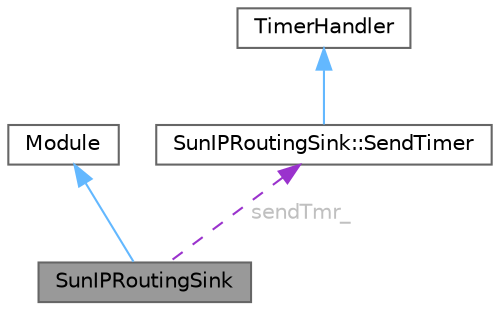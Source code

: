 digraph "SunIPRoutingSink"
{
 // LATEX_PDF_SIZE
  bgcolor="transparent";
  edge [fontname=Helvetica,fontsize=10,labelfontname=Helvetica,labelfontsize=10];
  node [fontname=Helvetica,fontsize=10,shape=box,height=0.2,width=0.4];
  Node1 [id="Node000001",label="SunIPRoutingSink",height=0.2,width=0.4,color="gray40", fillcolor="grey60", style="filled", fontcolor="black",tooltip="SunIPRoutingSink class is used to represent the routing layer of a sink."];
  Node2 -> Node1 [id="edge1_Node000001_Node000002",dir="back",color="steelblue1",style="solid",tooltip=" "];
  Node2 [id="Node000002",label="Module",height=0.2,width=0.4,color="gray40", fillcolor="white", style="filled",tooltip=" "];
  Node3 -> Node1 [id="edge2_Node000001_Node000003",dir="back",color="darkorchid3",style="dashed",tooltip=" ",label=" sendTmr_",fontcolor="grey" ];
  Node3 [id="Node000003",label="SunIPRoutingSink::SendTimer",height=0.2,width=0.4,color="gray40", fillcolor="white", style="filled",URL="$classSunIPRoutingSink_1_1SendTimer.html",tooltip="SendTimer class is used to handle the timer of probe messages."];
  Node4 -> Node3 [id="edge3_Node000003_Node000004",dir="back",color="steelblue1",style="solid",tooltip=" "];
  Node4 [id="Node000004",label="TimerHandler",height=0.2,width=0.4,color="gray40", fillcolor="white", style="filled",tooltip=" "];
}
